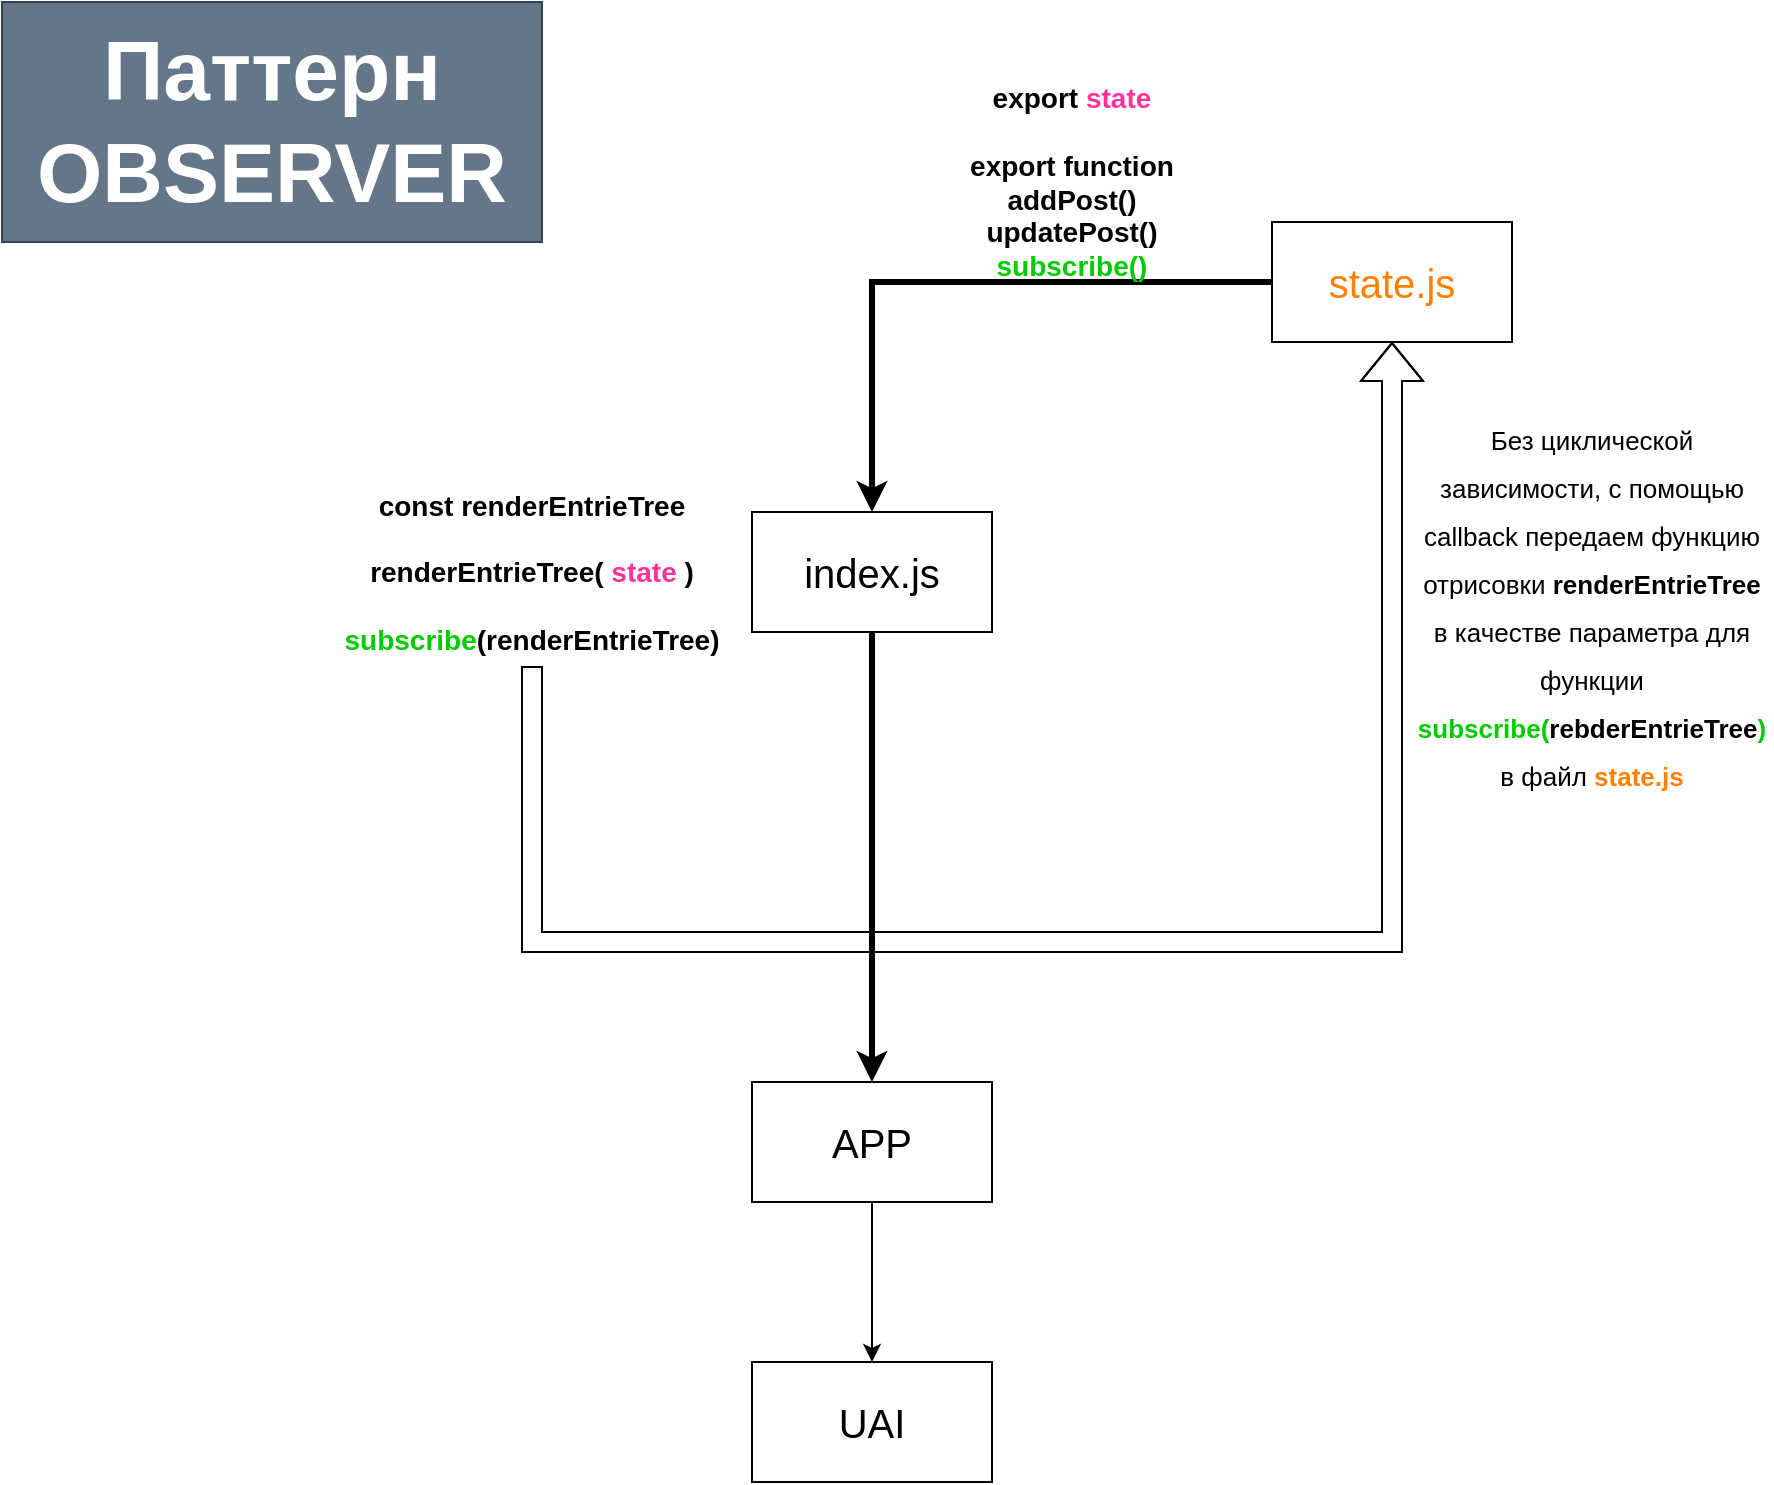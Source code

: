 <mxfile version="13.10.0" type="embed">
    <diagram id="dPWNrwKxGn20hl-fF18X" name="Page-1">
        <mxGraphModel dx="1190" dy="833" grid="1" gridSize="10" guides="1" tooltips="1" connect="1" arrows="1" fold="1" page="1" pageScale="1" pageWidth="1100" pageHeight="850" math="0" shadow="0">
            <root>
                <mxCell id="0"/>
                <mxCell id="1" parent="0"/>
                <mxCell id="3" value="" style="edgeStyle=orthogonalEdgeStyle;rounded=0;orthogonalLoop=1;jettySize=auto;html=1;" edge="1" parent="1" source="09FdmenyhTRer1Kd7Jpk-44" target="2">
                    <mxGeometry relative="1" as="geometry"/>
                </mxCell>
                <mxCell id="09FdmenyhTRer1Kd7Jpk-44" value="APP" style="rounded=0;whiteSpace=wrap;html=1;fontSize=20;" parent="1" vertex="1">
                    <mxGeometry x="405" y="580" width="120" height="60" as="geometry"/>
                </mxCell>
                <mxCell id="09FdmenyhTRer1Kd7Jpk-62" style="edgeStyle=orthogonalEdgeStyle;rounded=0;orthogonalLoop=1;jettySize=auto;html=1;strokeWidth=3;fontSize=20;" parent="1" source="09FdmenyhTRer1Kd7Jpk-51" target="09FdmenyhTRer1Kd7Jpk-44" edge="1">
                    <mxGeometry relative="1" as="geometry"/>
                </mxCell>
                <mxCell id="09FdmenyhTRer1Kd7Jpk-51" value="index.js" style="rounded=0;whiteSpace=wrap;html=1;fontSize=20;" parent="1" vertex="1">
                    <mxGeometry x="405" y="295" width="120" height="60" as="geometry"/>
                </mxCell>
                <mxCell id="09FdmenyhTRer1Kd7Jpk-55" style="edgeStyle=orthogonalEdgeStyle;rounded=0;orthogonalLoop=1;jettySize=auto;html=1;strokeWidth=3;" parent="1" source="09FdmenyhTRer1Kd7Jpk-53" target="09FdmenyhTRer1Kd7Jpk-51" edge="1">
                    <mxGeometry relative="1" as="geometry"/>
                </mxCell>
                <mxCell id="09FdmenyhTRer1Kd7Jpk-53" value="&lt;font color=&quot;#ff8000&quot;&gt;state.js&lt;/font&gt;" style="rounded=0;whiteSpace=wrap;html=1;fontSize=20;" parent="1" vertex="1">
                    <mxGeometry x="665" y="150" width="120" height="60" as="geometry"/>
                </mxCell>
                <mxCell id="09FdmenyhTRer1Kd7Jpk-57" value="export &lt;font color=&quot;#ff3399&quot;&gt;state&lt;/font&gt;&lt;br style=&quot;font-size: 14px&quot;&gt;&lt;br style=&quot;font-size: 14px&quot;&gt;export function&lt;br style=&quot;font-size: 14px&quot;&gt;addPost()&lt;br style=&quot;font-size: 14px&quot;&gt;updatePost()&lt;br style=&quot;font-size: 14px&quot;&gt;&lt;font color=&quot;#00cc00&quot;&gt;subscribe()&lt;/font&gt;" style="text;html=1;strokeColor=none;fillColor=none;align=center;verticalAlign=middle;whiteSpace=wrap;rounded=0;fontStyle=1;fontSize=14;" parent="1" vertex="1">
                    <mxGeometry x="465" y="80" width="200" height="100" as="geometry"/>
                </mxCell>
                <mxCell id="09FdmenyhTRer1Kd7Jpk-60" style="edgeStyle=orthogonalEdgeStyle;rounded=0;orthogonalLoop=1;jettySize=auto;html=1;entryX=0.5;entryY=1;entryDx=0;entryDy=0;fontSize=20;shape=flexArrow;strokeWidth=1;" parent="1" source="09FdmenyhTRer1Kd7Jpk-58" target="09FdmenyhTRer1Kd7Jpk-53" edge="1">
                    <mxGeometry relative="1" as="geometry">
                        <Array as="points">
                            <mxPoint x="295" y="510"/>
                            <mxPoint x="725" y="510"/>
                        </Array>
                    </mxGeometry>
                </mxCell>
                <mxCell id="09FdmenyhTRer1Kd7Jpk-58" value="&lt;b&gt;const renderEntrieTree&lt;br&gt;&lt;br&gt;renderEntrieTree( &lt;font color=&quot;#ff3399&quot;&gt;state &lt;/font&gt;)&lt;br&gt;&lt;br&gt;&lt;font color=&quot;#00cc00&quot;&gt;subscribe&lt;/font&gt;(renderEntrieTree)&lt;br&gt;&lt;/b&gt;" style="text;html=1;strokeColor=none;fillColor=none;align=center;verticalAlign=middle;whiteSpace=wrap;rounded=0;fontSize=14;" parent="1" vertex="1">
                    <mxGeometry x="185" y="278" width="220" height="94" as="geometry"/>
                </mxCell>
                <mxCell id="09FdmenyhTRer1Kd7Jpk-61" value="&lt;font style=&quot;font-size: 13px&quot;&gt;Без циклической зависимости, с помощью callback передаем функцию отрисовки &lt;b&gt;renderEntrieTree &lt;/b&gt;в качестве параметра для функции &lt;font color=&quot;#00cc00&quot; style=&quot;font-weight: bold ; font-size: 13px&quot;&gt;subscribe(&lt;/font&gt;&lt;b&gt;rebderEntrieTree&lt;/b&gt;&lt;font color=&quot;#00cc00&quot; style=&quot;font-weight: bold ; font-size: 13px&quot;&gt;)&lt;/font&gt;&lt;br&gt;в файл &lt;font color=&quot;#ff8000&quot; style=&quot;font-size: 13px&quot;&gt;&lt;b&gt;state.js&lt;/b&gt;&lt;/font&gt;&lt;br&gt;&lt;/font&gt;" style="text;html=1;strokeColor=none;fillColor=none;align=center;verticalAlign=middle;whiteSpace=wrap;rounded=0;fontSize=20;" parent="1" vertex="1">
                    <mxGeometry x="735" y="240" width="180" height="200" as="geometry"/>
                </mxCell>
                <mxCell id="2" value="UAI" style="whiteSpace=wrap;html=1;rounded=0;fontSize=20;" vertex="1" parent="1">
                    <mxGeometry x="405" y="720" width="120" height="60" as="geometry"/>
                </mxCell>
                <mxCell id="4" value="&lt;b&gt;&lt;font style=&quot;font-size: 42px&quot;&gt;Паттерн OBSERVER&lt;/font&gt;&lt;/b&gt;" style="text;html=1;strokeColor=#314354;fillColor=#647687;align=center;verticalAlign=middle;whiteSpace=wrap;rounded=0;fontColor=#ffffff;" vertex="1" parent="1">
                    <mxGeometry x="30" y="40" width="270" height="120" as="geometry"/>
                </mxCell>
            </root>
        </mxGraphModel>
    </diagram>
</mxfile>